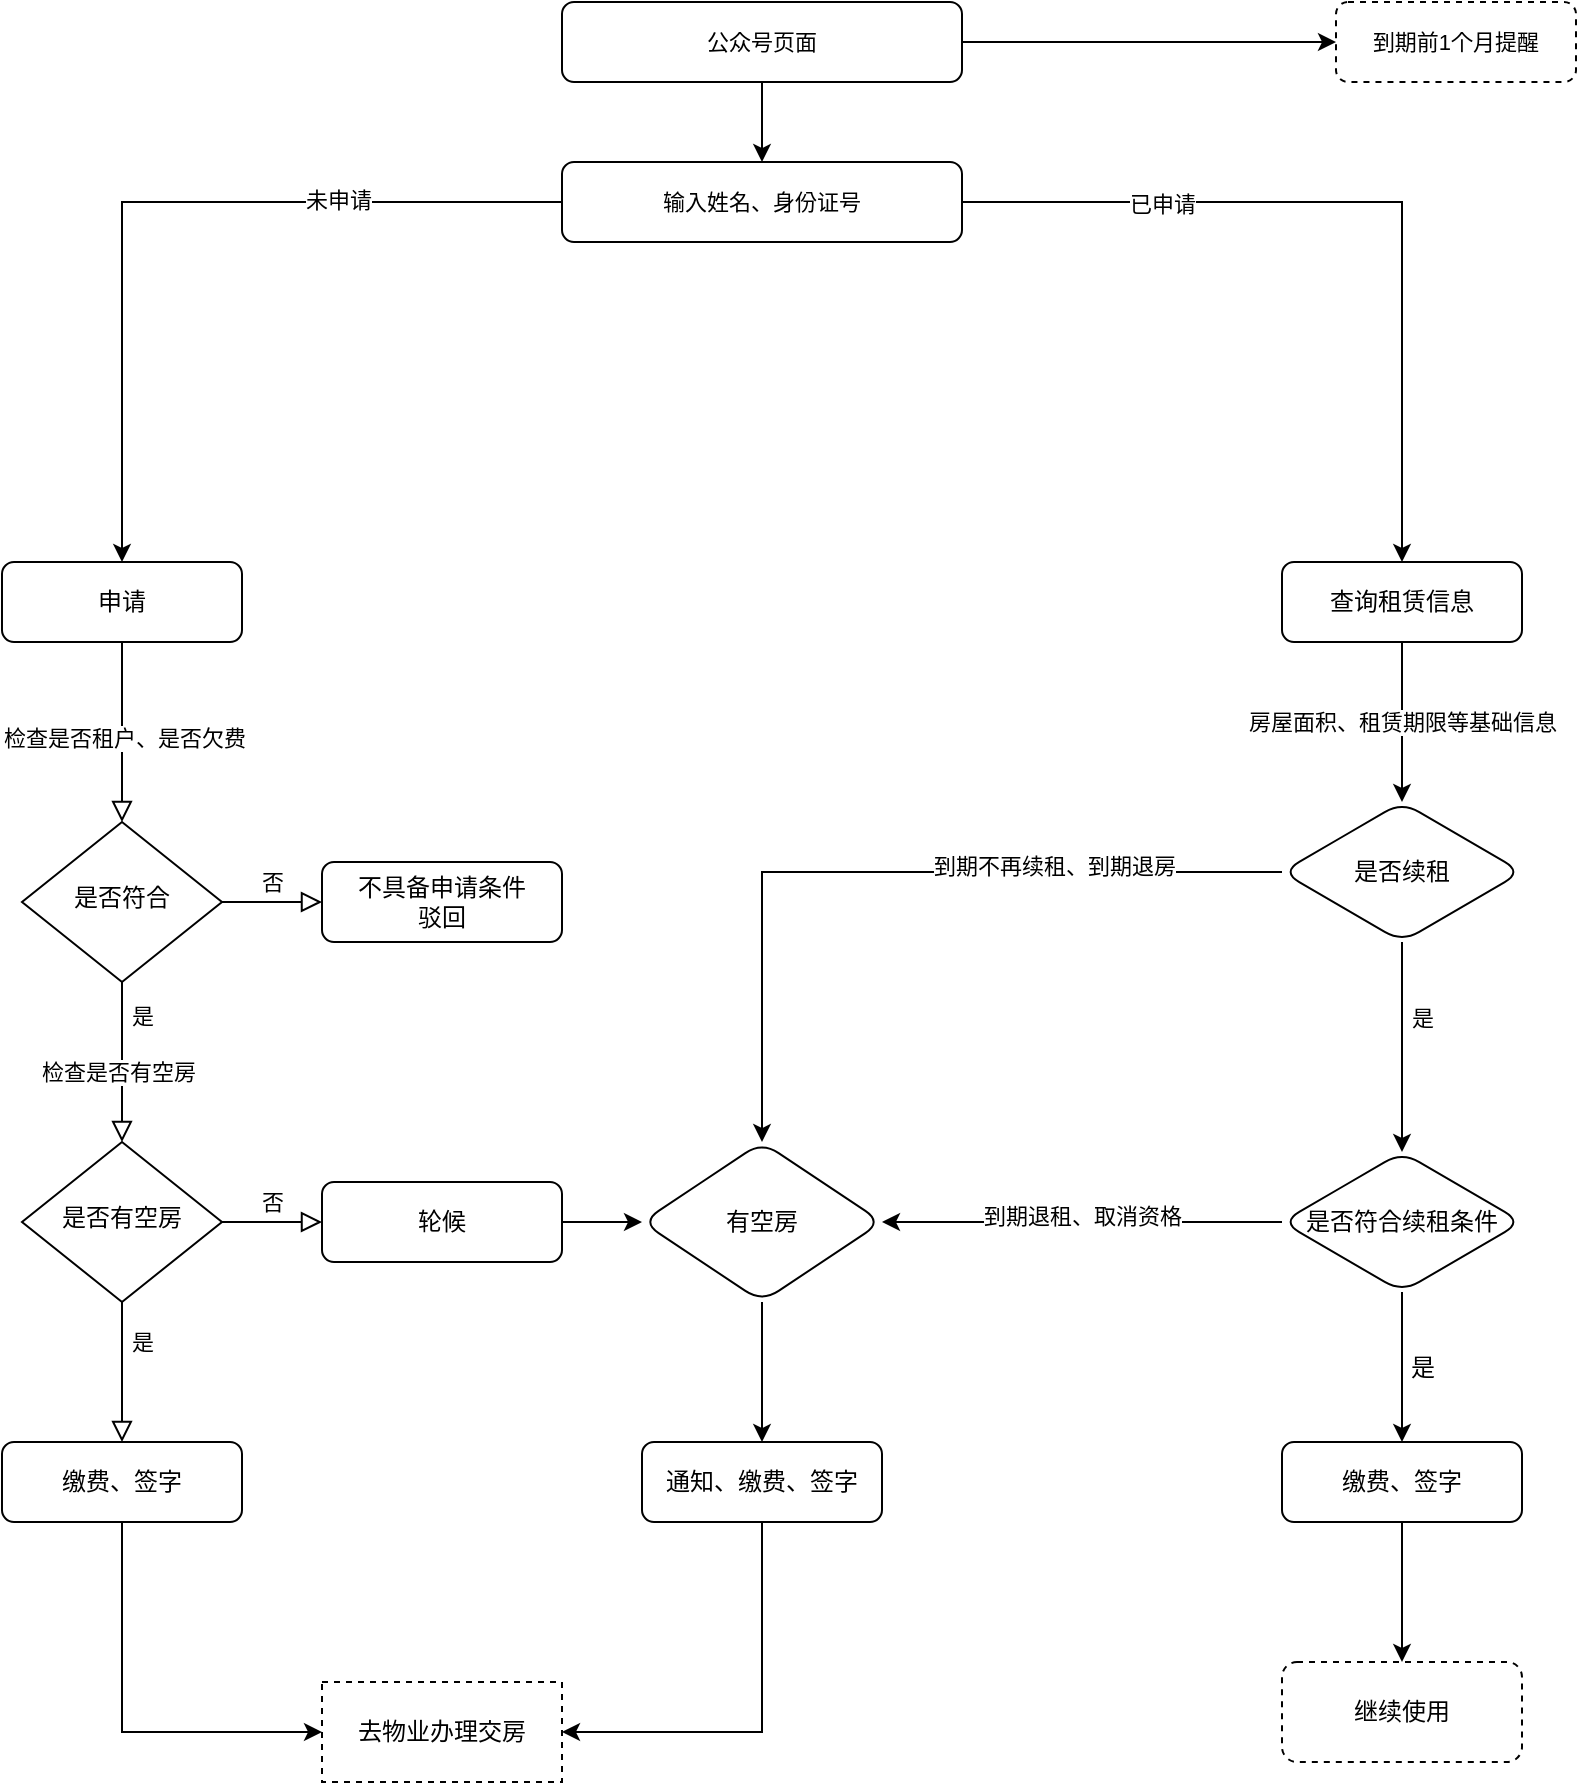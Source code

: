 <mxfile version="24.0.6" type="github">
  <diagram id="C5RBs43oDa-KdzZeNtuy" name="Page-1">
    <mxGraphModel dx="1434" dy="1949" grid="1" gridSize="10" guides="1" tooltips="1" connect="1" arrows="1" fold="1" page="1" pageScale="1" pageWidth="827" pageHeight="1169" math="0" shadow="0">
      <root>
        <mxCell id="WIyWlLk6GJQsqaUBKTNV-0" />
        <mxCell id="WIyWlLk6GJQsqaUBKTNV-1" parent="WIyWlLk6GJQsqaUBKTNV-0" />
        <mxCell id="WIyWlLk6GJQsqaUBKTNV-2" value="" style="rounded=0;html=1;jettySize=auto;orthogonalLoop=1;fontSize=11;endArrow=block;endFill=0;endSize=8;strokeWidth=1;shadow=0;labelBackgroundColor=none;edgeStyle=orthogonalEdgeStyle;" parent="WIyWlLk6GJQsqaUBKTNV-1" source="WIyWlLk6GJQsqaUBKTNV-3" target="WIyWlLk6GJQsqaUBKTNV-6" edge="1">
          <mxGeometry relative="1" as="geometry" />
        </mxCell>
        <mxCell id="WZn1jGKk_AhSQXrA7eUh-0" value="检查是否租户、是否欠费" style="edgeLabel;html=1;align=center;verticalAlign=middle;resizable=0;points=[];" vertex="1" connectable="0" parent="WIyWlLk6GJQsqaUBKTNV-2">
          <mxGeometry x="0.059" y="1" relative="1" as="geometry">
            <mxPoint as="offset" />
          </mxGeometry>
        </mxCell>
        <mxCell id="WIyWlLk6GJQsqaUBKTNV-3" value="申请" style="rounded=1;whiteSpace=wrap;html=1;fontSize=12;glass=0;strokeWidth=1;shadow=0;" parent="WIyWlLk6GJQsqaUBKTNV-1" vertex="1">
          <mxGeometry x="160" y="40" width="120" height="40" as="geometry" />
        </mxCell>
        <mxCell id="WIyWlLk6GJQsqaUBKTNV-4" value="是" style="rounded=0;html=1;jettySize=auto;orthogonalLoop=1;fontSize=11;endArrow=block;endFill=0;endSize=8;strokeWidth=1;shadow=0;labelBackgroundColor=none;edgeStyle=orthogonalEdgeStyle;" parent="WIyWlLk6GJQsqaUBKTNV-1" source="WIyWlLk6GJQsqaUBKTNV-6" target="WIyWlLk6GJQsqaUBKTNV-10" edge="1">
          <mxGeometry x="-0.571" y="10" relative="1" as="geometry">
            <mxPoint as="offset" />
          </mxGeometry>
        </mxCell>
        <mxCell id="WZn1jGKk_AhSQXrA7eUh-1" value="检查是否有空房" style="edgeLabel;html=1;align=center;verticalAlign=middle;resizable=0;points=[];" vertex="1" connectable="0" parent="WIyWlLk6GJQsqaUBKTNV-4">
          <mxGeometry x="0.114" y="-2" relative="1" as="geometry">
            <mxPoint as="offset" />
          </mxGeometry>
        </mxCell>
        <mxCell id="WIyWlLk6GJQsqaUBKTNV-5" value="否" style="edgeStyle=orthogonalEdgeStyle;rounded=0;html=1;jettySize=auto;orthogonalLoop=1;fontSize=11;endArrow=block;endFill=0;endSize=8;strokeWidth=1;shadow=0;labelBackgroundColor=none;" parent="WIyWlLk6GJQsqaUBKTNV-1" source="WIyWlLk6GJQsqaUBKTNV-6" target="WIyWlLk6GJQsqaUBKTNV-7" edge="1">
          <mxGeometry y="10" relative="1" as="geometry">
            <mxPoint as="offset" />
          </mxGeometry>
        </mxCell>
        <mxCell id="WIyWlLk6GJQsqaUBKTNV-6" value="是否符合" style="rhombus;whiteSpace=wrap;html=1;shadow=0;fontFamily=Helvetica;fontSize=12;align=center;strokeWidth=1;spacing=6;spacingTop=-4;" parent="WIyWlLk6GJQsqaUBKTNV-1" vertex="1">
          <mxGeometry x="170" y="170" width="100" height="80" as="geometry" />
        </mxCell>
        <mxCell id="WIyWlLk6GJQsqaUBKTNV-7" value="不具备申请条件&lt;div&gt;驳回&lt;/div&gt;" style="rounded=1;whiteSpace=wrap;html=1;fontSize=12;glass=0;strokeWidth=1;shadow=0;" parent="WIyWlLk6GJQsqaUBKTNV-1" vertex="1">
          <mxGeometry x="320" y="190" width="120" height="40" as="geometry" />
        </mxCell>
        <mxCell id="WIyWlLk6GJQsqaUBKTNV-8" value="是" style="rounded=0;html=1;jettySize=auto;orthogonalLoop=1;fontSize=11;endArrow=block;endFill=0;endSize=8;strokeWidth=1;shadow=0;labelBackgroundColor=none;edgeStyle=orthogonalEdgeStyle;" parent="WIyWlLk6GJQsqaUBKTNV-1" source="WIyWlLk6GJQsqaUBKTNV-10" target="WIyWlLk6GJQsqaUBKTNV-11" edge="1">
          <mxGeometry x="-0.429" y="10" relative="1" as="geometry">
            <mxPoint as="offset" />
          </mxGeometry>
        </mxCell>
        <mxCell id="WIyWlLk6GJQsqaUBKTNV-9" value="否" style="edgeStyle=orthogonalEdgeStyle;rounded=0;html=1;jettySize=auto;orthogonalLoop=1;fontSize=11;endArrow=block;endFill=0;endSize=8;strokeWidth=1;shadow=0;labelBackgroundColor=none;" parent="WIyWlLk6GJQsqaUBKTNV-1" source="WIyWlLk6GJQsqaUBKTNV-10" target="WIyWlLk6GJQsqaUBKTNV-12" edge="1">
          <mxGeometry y="10" relative="1" as="geometry">
            <mxPoint as="offset" />
          </mxGeometry>
        </mxCell>
        <mxCell id="WIyWlLk6GJQsqaUBKTNV-10" value="是否有空房" style="rhombus;whiteSpace=wrap;html=1;shadow=0;fontFamily=Helvetica;fontSize=12;align=center;strokeWidth=1;spacing=6;spacingTop=-4;" parent="WIyWlLk6GJQsqaUBKTNV-1" vertex="1">
          <mxGeometry x="170" y="330" width="100" height="80" as="geometry" />
        </mxCell>
        <mxCell id="WZn1jGKk_AhSQXrA7eUh-11" style="edgeStyle=orthogonalEdgeStyle;rounded=0;orthogonalLoop=1;jettySize=auto;html=1;entryX=0;entryY=0.5;entryDx=0;entryDy=0;" edge="1" parent="WIyWlLk6GJQsqaUBKTNV-1" source="WIyWlLk6GJQsqaUBKTNV-11" target="WZn1jGKk_AhSQXrA7eUh-10">
          <mxGeometry relative="1" as="geometry">
            <Array as="points">
              <mxPoint x="220" y="625" />
            </Array>
          </mxGeometry>
        </mxCell>
        <mxCell id="WIyWlLk6GJQsqaUBKTNV-11" value="缴费、签字" style="rounded=1;whiteSpace=wrap;html=1;fontSize=12;glass=0;strokeWidth=1;shadow=0;" parent="WIyWlLk6GJQsqaUBKTNV-1" vertex="1">
          <mxGeometry x="160" y="480" width="120" height="40" as="geometry" />
        </mxCell>
        <mxCell id="WZn1jGKk_AhSQXrA7eUh-5" value="" style="edgeStyle=orthogonalEdgeStyle;rounded=0;orthogonalLoop=1;jettySize=auto;html=1;" edge="1" parent="WIyWlLk6GJQsqaUBKTNV-1" source="WIyWlLk6GJQsqaUBKTNV-12" target="WZn1jGKk_AhSQXrA7eUh-4">
          <mxGeometry relative="1" as="geometry" />
        </mxCell>
        <mxCell id="WIyWlLk6GJQsqaUBKTNV-12" value="轮候" style="rounded=1;whiteSpace=wrap;html=1;fontSize=12;glass=0;strokeWidth=1;shadow=0;" parent="WIyWlLk6GJQsqaUBKTNV-1" vertex="1">
          <mxGeometry x="320" y="350" width="120" height="40" as="geometry" />
        </mxCell>
        <mxCell id="WZn1jGKk_AhSQXrA7eUh-7" value="" style="edgeStyle=orthogonalEdgeStyle;rounded=0;orthogonalLoop=1;jettySize=auto;html=1;" edge="1" parent="WIyWlLk6GJQsqaUBKTNV-1" source="WZn1jGKk_AhSQXrA7eUh-4" target="WZn1jGKk_AhSQXrA7eUh-6">
          <mxGeometry relative="1" as="geometry" />
        </mxCell>
        <mxCell id="WZn1jGKk_AhSQXrA7eUh-4" value="有空房" style="rhombus;whiteSpace=wrap;html=1;rounded=1;glass=0;strokeWidth=1;shadow=0;" vertex="1" parent="WIyWlLk6GJQsqaUBKTNV-1">
          <mxGeometry x="480" y="330" width="120" height="80" as="geometry" />
        </mxCell>
        <mxCell id="WZn1jGKk_AhSQXrA7eUh-12" style="edgeStyle=orthogonalEdgeStyle;rounded=0;orthogonalLoop=1;jettySize=auto;html=1;entryX=1;entryY=0.5;entryDx=0;entryDy=0;" edge="1" parent="WIyWlLk6GJQsqaUBKTNV-1" source="WZn1jGKk_AhSQXrA7eUh-6" target="WZn1jGKk_AhSQXrA7eUh-10">
          <mxGeometry relative="1" as="geometry">
            <Array as="points">
              <mxPoint x="540" y="625" />
            </Array>
          </mxGeometry>
        </mxCell>
        <mxCell id="WZn1jGKk_AhSQXrA7eUh-6" value="通知、缴费、签字" style="rounded=1;whiteSpace=wrap;html=1;glass=0;strokeWidth=1;shadow=0;" vertex="1" parent="WIyWlLk6GJQsqaUBKTNV-1">
          <mxGeometry x="480" y="480" width="120" height="40" as="geometry" />
        </mxCell>
        <mxCell id="WZn1jGKk_AhSQXrA7eUh-10" value="去物业办理交房" style="rounded=0;whiteSpace=wrap;html=1;dashed=1;" vertex="1" parent="WIyWlLk6GJQsqaUBKTNV-1">
          <mxGeometry x="320" y="600" width="120" height="50" as="geometry" />
        </mxCell>
        <mxCell id="WZn1jGKk_AhSQXrA7eUh-18" style="edgeStyle=orthogonalEdgeStyle;rounded=0;orthogonalLoop=1;jettySize=auto;html=1;entryX=0.5;entryY=0;entryDx=0;entryDy=0;" edge="1" parent="WIyWlLk6GJQsqaUBKTNV-1" source="WZn1jGKk_AhSQXrA7eUh-14" target="WIyWlLk6GJQsqaUBKTNV-3">
          <mxGeometry relative="1" as="geometry" />
        </mxCell>
        <mxCell id="WZn1jGKk_AhSQXrA7eUh-19" value="未申请" style="edgeLabel;html=1;align=center;verticalAlign=middle;resizable=0;points=[];" vertex="1" connectable="0" parent="WZn1jGKk_AhSQXrA7eUh-18">
          <mxGeometry x="-0.44" y="-1" relative="1" as="geometry">
            <mxPoint as="offset" />
          </mxGeometry>
        </mxCell>
        <mxCell id="WZn1jGKk_AhSQXrA7eUh-20" style="edgeStyle=orthogonalEdgeStyle;rounded=0;orthogonalLoop=1;jettySize=auto;html=1;entryX=0.5;entryY=0;entryDx=0;entryDy=0;" edge="1" parent="WIyWlLk6GJQsqaUBKTNV-1" source="WZn1jGKk_AhSQXrA7eUh-14" target="WZn1jGKk_AhSQXrA7eUh-15">
          <mxGeometry relative="1" as="geometry" />
        </mxCell>
        <mxCell id="WZn1jGKk_AhSQXrA7eUh-21" value="已申请" style="edgeLabel;html=1;align=center;verticalAlign=middle;resizable=0;points=[];" vertex="1" connectable="0" parent="WZn1jGKk_AhSQXrA7eUh-20">
          <mxGeometry x="-0.5" y="-1" relative="1" as="geometry">
            <mxPoint as="offset" />
          </mxGeometry>
        </mxCell>
        <mxCell id="WZn1jGKk_AhSQXrA7eUh-14" value="&lt;span style=&quot;font-size: 11px; text-wrap: nowrap; background-color: rgb(255, 255, 255);&quot;&gt;输入姓名、身份证号&lt;/span&gt;" style="rounded=1;whiteSpace=wrap;html=1;" vertex="1" parent="WIyWlLk6GJQsqaUBKTNV-1">
          <mxGeometry x="440" y="-160" width="200" height="40" as="geometry" />
        </mxCell>
        <mxCell id="WZn1jGKk_AhSQXrA7eUh-24" value="" style="edgeStyle=orthogonalEdgeStyle;rounded=0;orthogonalLoop=1;jettySize=auto;html=1;entryX=0.5;entryY=0;entryDx=0;entryDy=0;" edge="1" parent="WIyWlLk6GJQsqaUBKTNV-1" source="WZn1jGKk_AhSQXrA7eUh-15" target="WZn1jGKk_AhSQXrA7eUh-25">
          <mxGeometry relative="1" as="geometry">
            <mxPoint x="860" y="120" as="targetPoint" />
          </mxGeometry>
        </mxCell>
        <mxCell id="WZn1jGKk_AhSQXrA7eUh-39" value="房屋面积、租赁期限等基础信息" style="edgeLabel;html=1;align=center;verticalAlign=middle;resizable=0;points=[];" vertex="1" connectable="0" parent="WZn1jGKk_AhSQXrA7eUh-24">
          <mxGeometry x="-0.175" y="2" relative="1" as="geometry">
            <mxPoint x="-2" y="7" as="offset" />
          </mxGeometry>
        </mxCell>
        <mxCell id="WZn1jGKk_AhSQXrA7eUh-15" value="查询租赁信息" style="rounded=1;whiteSpace=wrap;html=1;fontSize=12;glass=0;strokeWidth=1;shadow=0;" vertex="1" parent="WIyWlLk6GJQsqaUBKTNV-1">
          <mxGeometry x="800" y="40" width="120" height="40" as="geometry" />
        </mxCell>
        <mxCell id="WZn1jGKk_AhSQXrA7eUh-17" style="edgeStyle=orthogonalEdgeStyle;rounded=0;orthogonalLoop=1;jettySize=auto;html=1;entryX=0.5;entryY=0;entryDx=0;entryDy=0;" edge="1" parent="WIyWlLk6GJQsqaUBKTNV-1" source="WZn1jGKk_AhSQXrA7eUh-16" target="WZn1jGKk_AhSQXrA7eUh-14">
          <mxGeometry relative="1" as="geometry" />
        </mxCell>
        <mxCell id="WZn1jGKk_AhSQXrA7eUh-45" value="" style="edgeStyle=orthogonalEdgeStyle;rounded=0;orthogonalLoop=1;jettySize=auto;html=1;" edge="1" parent="WIyWlLk6GJQsqaUBKTNV-1" source="WZn1jGKk_AhSQXrA7eUh-16" target="WZn1jGKk_AhSQXrA7eUh-44">
          <mxGeometry relative="1" as="geometry" />
        </mxCell>
        <mxCell id="WZn1jGKk_AhSQXrA7eUh-16" value="&lt;span style=&quot;font-size: 11px; text-wrap: nowrap; background-color: rgb(255, 255, 255);&quot;&gt;公众号页面&lt;/span&gt;" style="rounded=1;whiteSpace=wrap;html=1;" vertex="1" parent="WIyWlLk6GJQsqaUBKTNV-1">
          <mxGeometry x="440" y="-240" width="200" height="40" as="geometry" />
        </mxCell>
        <mxCell id="WZn1jGKk_AhSQXrA7eUh-28" value="" style="edgeStyle=orthogonalEdgeStyle;rounded=0;orthogonalLoop=1;jettySize=auto;html=1;" edge="1" parent="WIyWlLk6GJQsqaUBKTNV-1" source="WZn1jGKk_AhSQXrA7eUh-25" target="WZn1jGKk_AhSQXrA7eUh-27">
          <mxGeometry relative="1" as="geometry" />
        </mxCell>
        <mxCell id="WZn1jGKk_AhSQXrA7eUh-33" value="是" style="edgeLabel;html=1;align=center;verticalAlign=middle;resizable=0;points=[];" vertex="1" connectable="0" parent="WZn1jGKk_AhSQXrA7eUh-28">
          <mxGeometry x="-0.276" y="3" relative="1" as="geometry">
            <mxPoint x="7" as="offset" />
          </mxGeometry>
        </mxCell>
        <mxCell id="WZn1jGKk_AhSQXrA7eUh-31" style="edgeStyle=orthogonalEdgeStyle;rounded=0;orthogonalLoop=1;jettySize=auto;html=1;entryX=0.5;entryY=0;entryDx=0;entryDy=0;" edge="1" parent="WIyWlLk6GJQsqaUBKTNV-1" source="WZn1jGKk_AhSQXrA7eUh-25" target="WZn1jGKk_AhSQXrA7eUh-4">
          <mxGeometry relative="1" as="geometry" />
        </mxCell>
        <mxCell id="WZn1jGKk_AhSQXrA7eUh-32" value="到期不再续租、到期退房" style="edgeLabel;html=1;align=center;verticalAlign=middle;resizable=0;points=[];" vertex="1" connectable="0" parent="WZn1jGKk_AhSQXrA7eUh-31">
          <mxGeometry x="-0.423" y="-3" relative="1" as="geometry">
            <mxPoint as="offset" />
          </mxGeometry>
        </mxCell>
        <mxCell id="WZn1jGKk_AhSQXrA7eUh-25" value="是否续租" style="rhombus;whiteSpace=wrap;html=1;rounded=1;glass=0;strokeWidth=1;shadow=0;" vertex="1" parent="WIyWlLk6GJQsqaUBKTNV-1">
          <mxGeometry x="800" y="160" width="120" height="70" as="geometry" />
        </mxCell>
        <mxCell id="WZn1jGKk_AhSQXrA7eUh-29" style="edgeStyle=orthogonalEdgeStyle;rounded=0;orthogonalLoop=1;jettySize=auto;html=1;entryX=1;entryY=0.5;entryDx=0;entryDy=0;" edge="1" parent="WIyWlLk6GJQsqaUBKTNV-1" source="WZn1jGKk_AhSQXrA7eUh-27" target="WZn1jGKk_AhSQXrA7eUh-4">
          <mxGeometry relative="1" as="geometry" />
        </mxCell>
        <mxCell id="WZn1jGKk_AhSQXrA7eUh-30" value="到期退租、取消资格" style="edgeLabel;html=1;align=center;verticalAlign=middle;resizable=0;points=[];" vertex="1" connectable="0" parent="WZn1jGKk_AhSQXrA7eUh-29">
          <mxGeometry y="-3" relative="1" as="geometry">
            <mxPoint as="offset" />
          </mxGeometry>
        </mxCell>
        <mxCell id="WZn1jGKk_AhSQXrA7eUh-37" value="" style="edgeStyle=orthogonalEdgeStyle;rounded=0;orthogonalLoop=1;jettySize=auto;html=1;" edge="1" parent="WIyWlLk6GJQsqaUBKTNV-1" source="WZn1jGKk_AhSQXrA7eUh-27" target="WZn1jGKk_AhSQXrA7eUh-36">
          <mxGeometry relative="1" as="geometry" />
        </mxCell>
        <mxCell id="WZn1jGKk_AhSQXrA7eUh-27" value="是否符合续租条件" style="rhombus;whiteSpace=wrap;html=1;rounded=1;glass=0;strokeWidth=1;shadow=0;" vertex="1" parent="WIyWlLk6GJQsqaUBKTNV-1">
          <mxGeometry x="800" y="335" width="120" height="70" as="geometry" />
        </mxCell>
        <mxCell id="WZn1jGKk_AhSQXrA7eUh-42" value="" style="edgeStyle=orthogonalEdgeStyle;rounded=0;orthogonalLoop=1;jettySize=auto;html=1;" edge="1" parent="WIyWlLk6GJQsqaUBKTNV-1" source="WZn1jGKk_AhSQXrA7eUh-36" target="WZn1jGKk_AhSQXrA7eUh-41">
          <mxGeometry relative="1" as="geometry" />
        </mxCell>
        <mxCell id="WZn1jGKk_AhSQXrA7eUh-36" value="缴费、签字" style="whiteSpace=wrap;html=1;rounded=1;glass=0;strokeWidth=1;shadow=0;" vertex="1" parent="WIyWlLk6GJQsqaUBKTNV-1">
          <mxGeometry x="800" y="480" width="120" height="40" as="geometry" />
        </mxCell>
        <mxCell id="WZn1jGKk_AhSQXrA7eUh-38" value="是" style="text;html=1;align=center;verticalAlign=middle;resizable=0;points=[];autosize=1;strokeColor=none;fillColor=none;" vertex="1" parent="WIyWlLk6GJQsqaUBKTNV-1">
          <mxGeometry x="850" y="428" width="40" height="30" as="geometry" />
        </mxCell>
        <mxCell id="WZn1jGKk_AhSQXrA7eUh-41" value="继续使用" style="whiteSpace=wrap;html=1;rounded=1;glass=0;strokeWidth=1;shadow=0;dashed=1;" vertex="1" parent="WIyWlLk6GJQsqaUBKTNV-1">
          <mxGeometry x="800" y="590" width="120" height="50" as="geometry" />
        </mxCell>
        <mxCell id="WZn1jGKk_AhSQXrA7eUh-44" value="&lt;span style=&quot;font-size: 11px; text-wrap: nowrap; background-color: rgb(255, 255, 255);&quot;&gt;到期前1个月提醒&lt;/span&gt;" style="whiteSpace=wrap;html=1;rounded=1;dashed=1;" vertex="1" parent="WIyWlLk6GJQsqaUBKTNV-1">
          <mxGeometry x="827" y="-240" width="120" height="40" as="geometry" />
        </mxCell>
      </root>
    </mxGraphModel>
  </diagram>
</mxfile>
